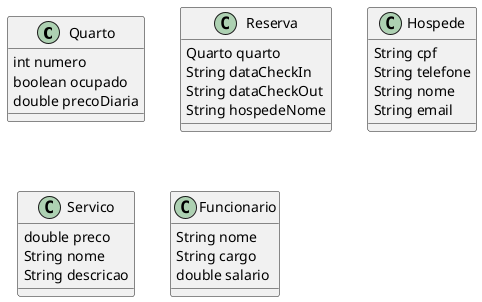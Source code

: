 @startuml

class Quarto {
    int numero
    boolean ocupado
    double precoDiaria
}

class Reserva {
    Quarto quarto
    String dataCheckIn
    String dataCheckOut
    String hospedeNome
}

class Hospede {
    String cpf
    String telefone
    String nome
    String email
}

class Servico {
    double preco
    String nome
    String descricao
}

class Funcionario {
    String nome
    String cargo
    double salario
}

@enduml